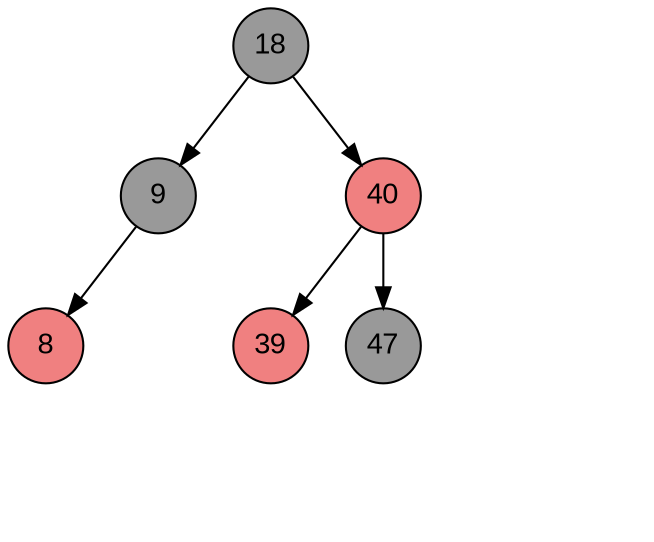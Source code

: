 digraph BST {
  node [fontname="Arial", shape=circle, fixedsize=true];
  18 [fillcolor=grey60 style=filled]
  9 [fillcolor=grey60 style=filled]
  18 -> 9;
  9 [fillcolor=grey60 style=filled]
  8 [fillcolor=lightcoral style=filled]
  9 -> 8;
  null0 [ label="X", style="invis"];
  8 [ fillcolor = lightcoral style=filled];
  8 -> null0[ style=invis ];
  null1 [ label="X", style="invis"];
  8 [ fillcolor = lightcoral style=filled];
  8 -> null1[ style=invis ];
  9 [fillcolor=grey60 style=filled]
  null2 [ label="X", style="invis"];
  9 -> null2 [ style=invis ];
  18 [fillcolor=grey60 style=filled]
   40 [fillcolor=lightcoral style=filled];
   39 [fillcolor=lightcoral style=filled];
  18 -> 40;
   40 [fillcolor=lightcoral style=filled]
  null4 [ label="X", style="invis"];
   40 -> 39;
   40 [fillcolor=lightcoral style=filled]
  47 [fillcolor=grey60 style=filled];
   40 -> 47;
  47 [fillcolor=grey60 style=filled]
  40 [fillcolor=lightcoral style=filled]
  null9 [ label="X", style="invis"];
  47 -> null9 [style=invis] ;
  null6 [ label="X", style="invis"];
  40 [ fillcolor = lightcoral style=filled];
  40 -> null6[ style=invis ];
  null7 [ label="X", style="invis"];
  40 [ fillcolor = lightcoral style=filled];
  40 -> null7[ style=invis ];
  null8 [ label="X", style="invis"];
  47 [ fillcolor = grey60 style=filled];
  47 -> null8[ style=invis ];
}
